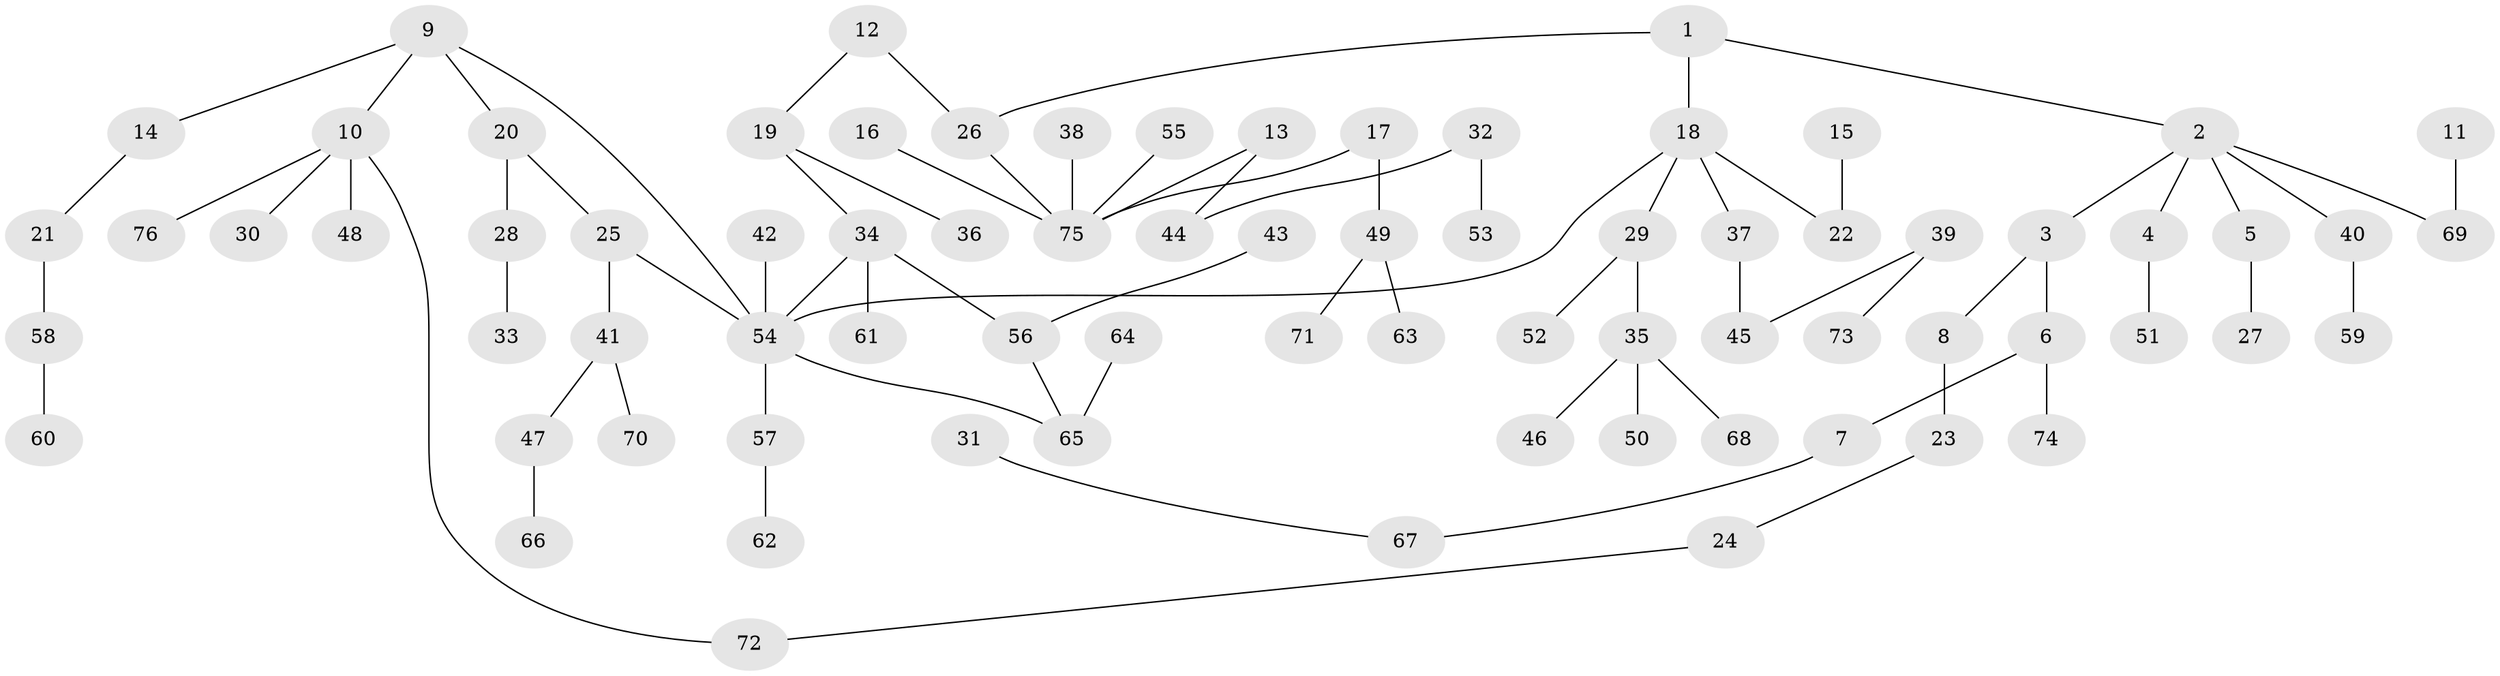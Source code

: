 // original degree distribution, {3: 0.19444444444444445, 6: 0.018518518518518517, 4: 0.05555555555555555, 8: 0.009259259259259259, 2: 0.23148148148148148, 5: 0.018518518518518517, 1: 0.46296296296296297, 7: 0.009259259259259259}
// Generated by graph-tools (version 1.1) at 2025/36/03/04/25 23:36:11]
// undirected, 76 vertices, 79 edges
graph export_dot {
  node [color=gray90,style=filled];
  1;
  2;
  3;
  4;
  5;
  6;
  7;
  8;
  9;
  10;
  11;
  12;
  13;
  14;
  15;
  16;
  17;
  18;
  19;
  20;
  21;
  22;
  23;
  24;
  25;
  26;
  27;
  28;
  29;
  30;
  31;
  32;
  33;
  34;
  35;
  36;
  37;
  38;
  39;
  40;
  41;
  42;
  43;
  44;
  45;
  46;
  47;
  48;
  49;
  50;
  51;
  52;
  53;
  54;
  55;
  56;
  57;
  58;
  59;
  60;
  61;
  62;
  63;
  64;
  65;
  66;
  67;
  68;
  69;
  70;
  71;
  72;
  73;
  74;
  75;
  76;
  1 -- 2 [weight=1.0];
  1 -- 18 [weight=1.0];
  1 -- 26 [weight=1.0];
  2 -- 3 [weight=1.0];
  2 -- 4 [weight=1.0];
  2 -- 5 [weight=1.0];
  2 -- 40 [weight=1.0];
  2 -- 69 [weight=1.0];
  3 -- 6 [weight=1.0];
  3 -- 8 [weight=1.0];
  4 -- 51 [weight=1.0];
  5 -- 27 [weight=1.0];
  6 -- 7 [weight=1.0];
  6 -- 74 [weight=1.0];
  7 -- 67 [weight=1.0];
  8 -- 23 [weight=1.0];
  9 -- 10 [weight=1.0];
  9 -- 14 [weight=1.0];
  9 -- 20 [weight=1.0];
  9 -- 54 [weight=1.0];
  10 -- 30 [weight=1.0];
  10 -- 48 [weight=1.0];
  10 -- 72 [weight=1.0];
  10 -- 76 [weight=1.0];
  11 -- 69 [weight=1.0];
  12 -- 19 [weight=1.0];
  12 -- 26 [weight=1.0];
  13 -- 44 [weight=1.0];
  13 -- 75 [weight=1.0];
  14 -- 21 [weight=1.0];
  15 -- 22 [weight=1.0];
  16 -- 75 [weight=1.0];
  17 -- 49 [weight=1.0];
  17 -- 75 [weight=1.0];
  18 -- 22 [weight=1.0];
  18 -- 29 [weight=1.0];
  18 -- 37 [weight=1.0];
  18 -- 54 [weight=1.0];
  19 -- 34 [weight=1.0];
  19 -- 36 [weight=1.0];
  20 -- 25 [weight=1.0];
  20 -- 28 [weight=1.0];
  21 -- 58 [weight=2.0];
  23 -- 24 [weight=1.0];
  24 -- 72 [weight=1.0];
  25 -- 41 [weight=1.0];
  25 -- 54 [weight=1.0];
  26 -- 75 [weight=1.0];
  28 -- 33 [weight=1.0];
  29 -- 35 [weight=1.0];
  29 -- 52 [weight=1.0];
  31 -- 67 [weight=1.0];
  32 -- 44 [weight=1.0];
  32 -- 53 [weight=1.0];
  34 -- 54 [weight=1.0];
  34 -- 56 [weight=1.0];
  34 -- 61 [weight=1.0];
  35 -- 46 [weight=1.0];
  35 -- 50 [weight=1.0];
  35 -- 68 [weight=1.0];
  37 -- 45 [weight=1.0];
  38 -- 75 [weight=1.0];
  39 -- 45 [weight=1.0];
  39 -- 73 [weight=1.0];
  40 -- 59 [weight=1.0];
  41 -- 47 [weight=1.0];
  41 -- 70 [weight=1.0];
  42 -- 54 [weight=1.0];
  43 -- 56 [weight=1.0];
  47 -- 66 [weight=1.0];
  49 -- 63 [weight=1.0];
  49 -- 71 [weight=1.0];
  54 -- 57 [weight=1.0];
  54 -- 65 [weight=1.0];
  55 -- 75 [weight=1.0];
  56 -- 65 [weight=1.0];
  57 -- 62 [weight=1.0];
  58 -- 60 [weight=1.0];
  64 -- 65 [weight=1.0];
}
